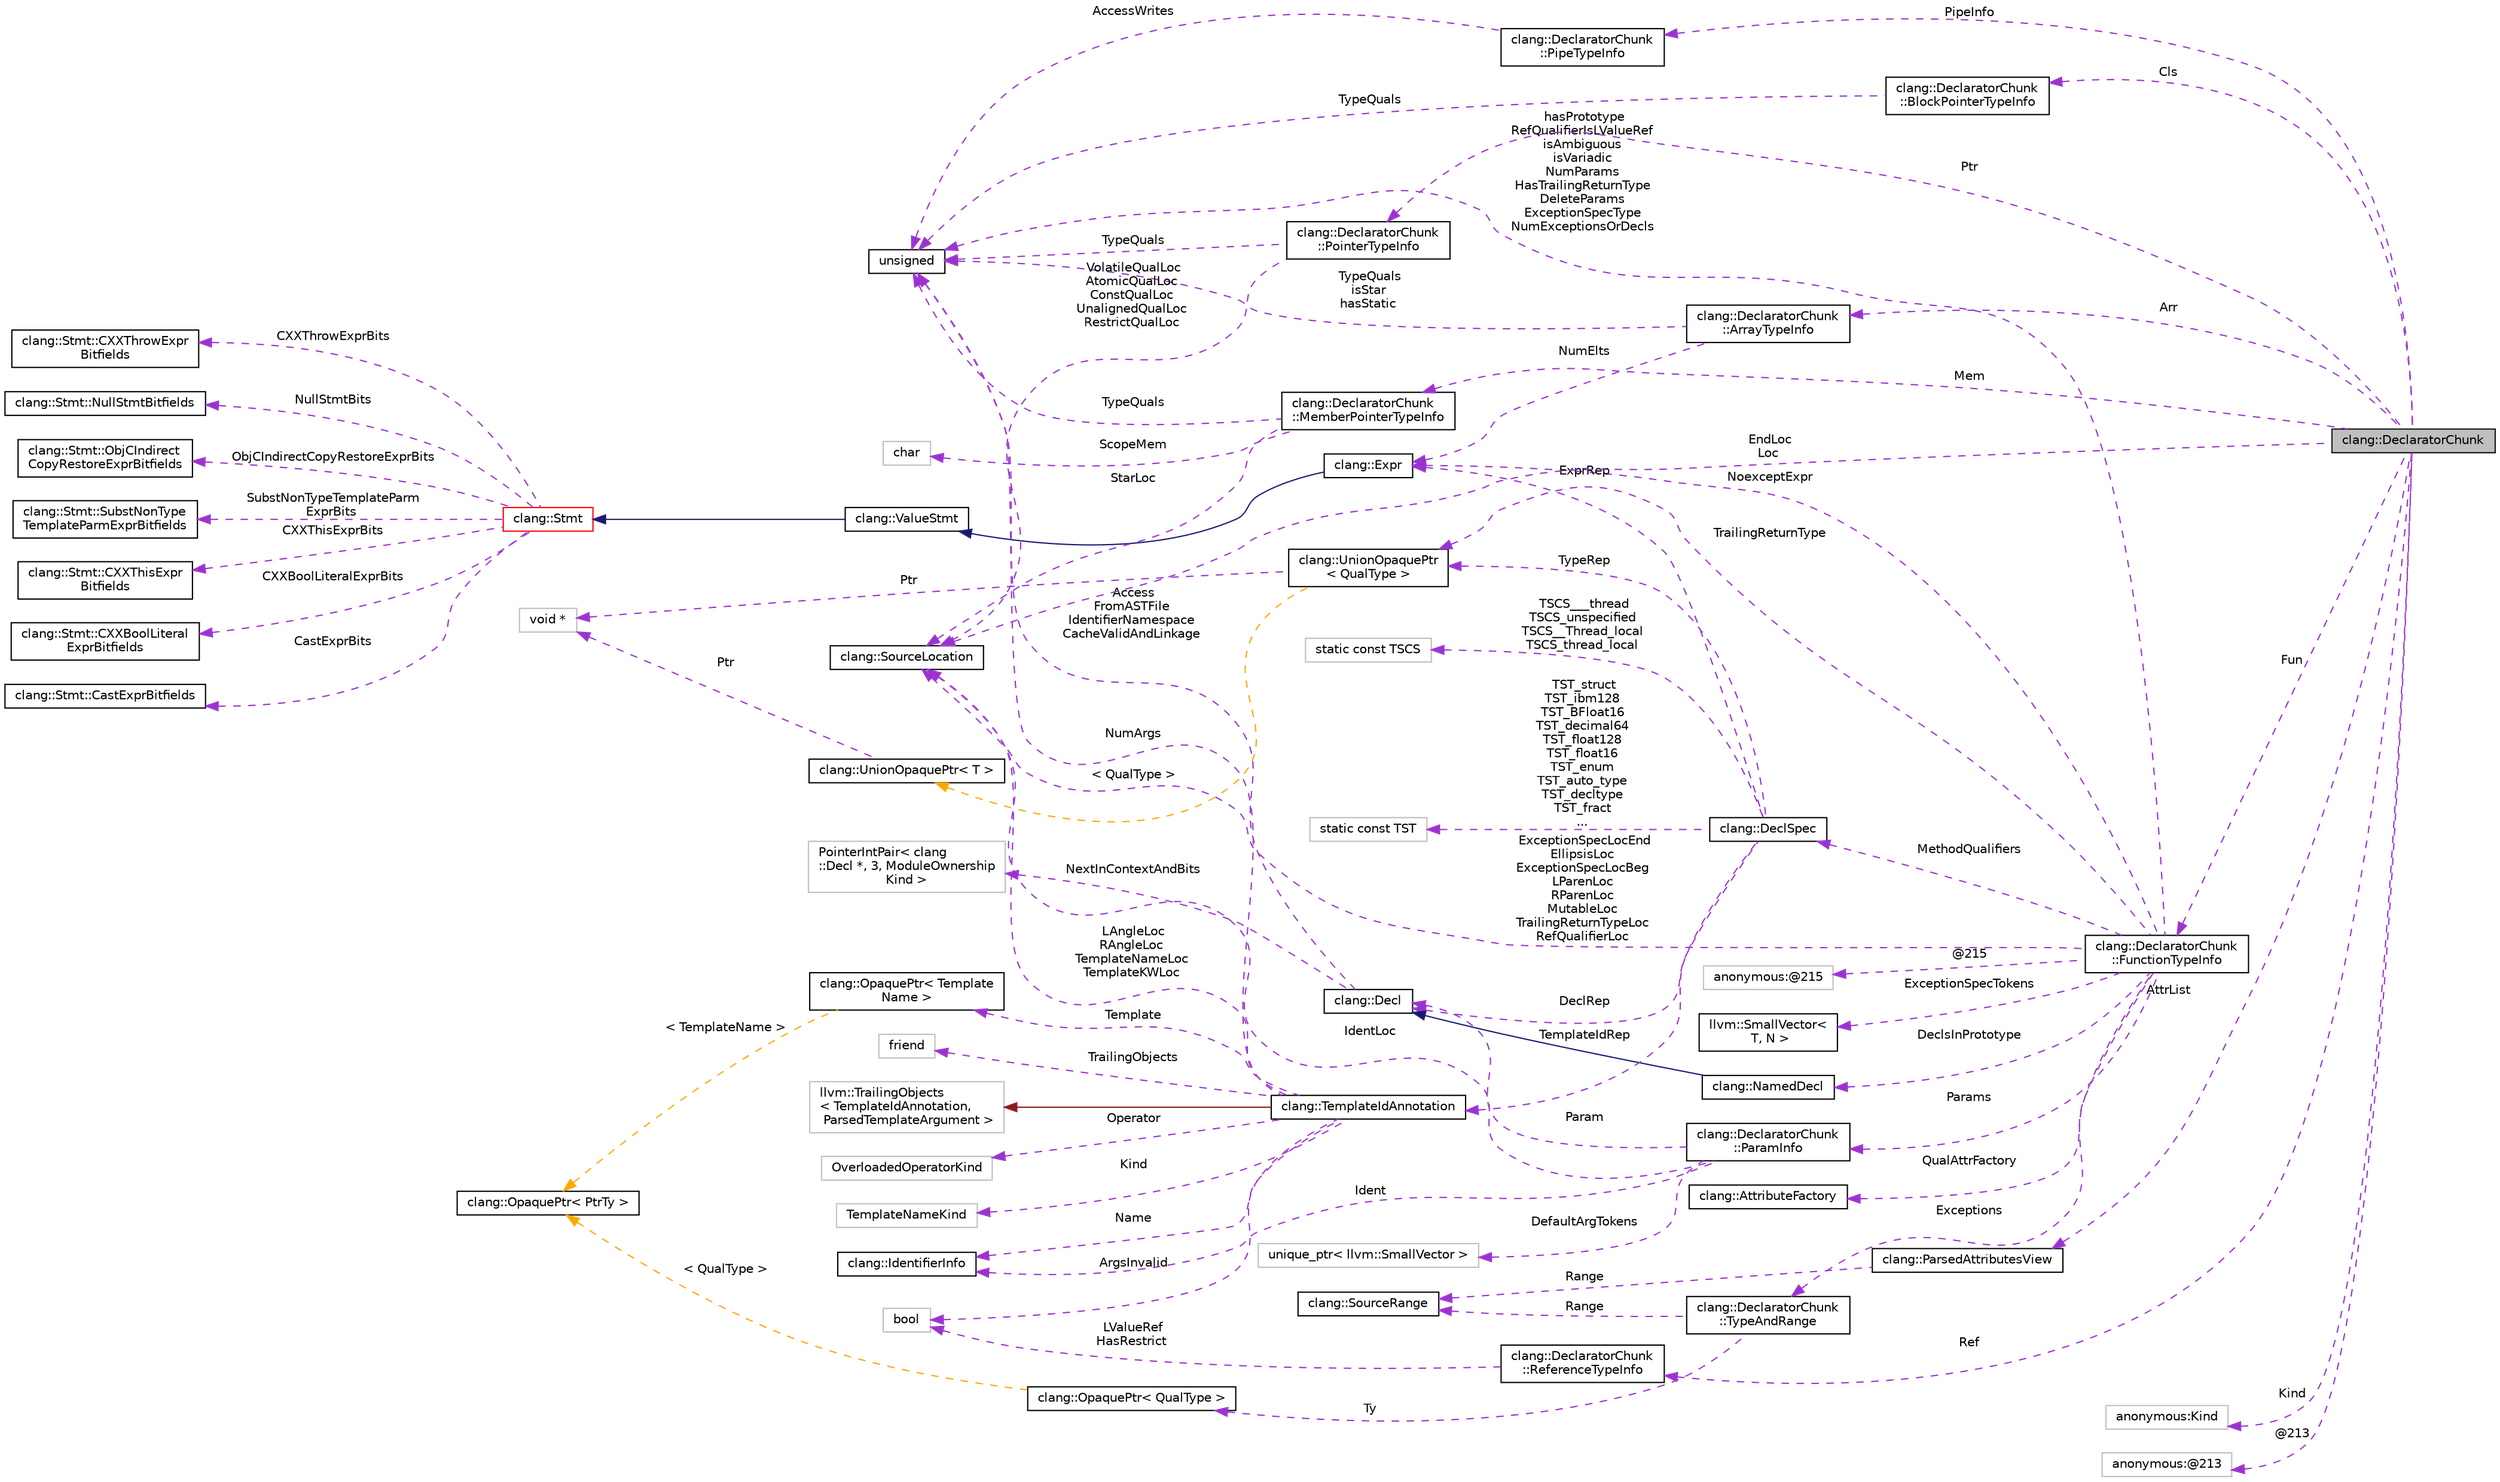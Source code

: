digraph "clang::DeclaratorChunk"
{
 // LATEX_PDF_SIZE
  bgcolor="transparent";
  edge [fontname="Helvetica",fontsize="10",labelfontname="Helvetica",labelfontsize="10"];
  node [fontname="Helvetica",fontsize="10",shape=record];
  rankdir="LR";
  Node1 [label="clang::DeclaratorChunk",height=0.2,width=0.4,color="black", fillcolor="grey75", style="filled", fontcolor="black",tooltip="One instance of this struct is used for each type in a declarator that is parsed."];
  Node2 -> Node1 [dir="back",color="darkorchid3",fontsize="10",style="dashed",label=" Arr" ,fontname="Helvetica"];
  Node2 [label="clang::DeclaratorChunk\l::ArrayTypeInfo",height=0.2,width=0.4,color="black",URL="$structclang_1_1DeclaratorChunk_1_1ArrayTypeInfo.html",tooltip=" "];
  Node3 -> Node2 [dir="back",color="darkorchid3",fontsize="10",style="dashed",label=" NumElts" ,fontname="Helvetica"];
  Node3 [label="clang::Expr",height=0.2,width=0.4,color="black",URL="$classclang_1_1Expr.html",tooltip="This represents one expression."];
  Node4 -> Node3 [dir="back",color="midnightblue",fontsize="10",style="solid",fontname="Helvetica"];
  Node4 [label="clang::ValueStmt",height=0.2,width=0.4,color="black",URL="$classclang_1_1ValueStmt.html",tooltip="Represents a statement that could possibly have a value and type."];
  Node5 -> Node4 [dir="back",color="midnightblue",fontsize="10",style="solid",fontname="Helvetica"];
  Node5 [label="clang::Stmt",height=0.2,width=0.4,color="red",URL="$classclang_1_1Stmt.html",tooltip="Stmt - This represents one statement."];
  Node6 -> Node5 [dir="back",color="darkorchid3",fontsize="10",style="dashed",label=" CXXThrowExprBits" ,fontname="Helvetica"];
  Node6 [label="clang::Stmt::CXXThrowExpr\lBitfields",height=0.2,width=0.4,color="black",URL="$classclang_1_1Stmt_1_1CXXThrowExprBitfields.html",tooltip=" "];
  Node7 -> Node5 [dir="back",color="darkorchid3",fontsize="10",style="dashed",label=" NullStmtBits" ,fontname="Helvetica"];
  Node7 [label="clang::Stmt::NullStmtBitfields",height=0.2,width=0.4,color="black",URL="$classclang_1_1Stmt_1_1NullStmtBitfields.html",tooltip=" "];
  Node8 -> Node5 [dir="back",color="darkorchid3",fontsize="10",style="dashed",label=" ObjCIndirectCopyRestoreExprBits" ,fontname="Helvetica"];
  Node8 [label="clang::Stmt::ObjCIndirect\lCopyRestoreExprBitfields",height=0.2,width=0.4,color="black",URL="$classclang_1_1Stmt_1_1ObjCIndirectCopyRestoreExprBitfields.html",tooltip=" "];
  Node9 -> Node5 [dir="back",color="darkorchid3",fontsize="10",style="dashed",label=" SubstNonTypeTemplateParm\lExprBits" ,fontname="Helvetica"];
  Node9 [label="clang::Stmt::SubstNonType\lTemplateParmExprBitfields",height=0.2,width=0.4,color="black",URL="$classclang_1_1Stmt_1_1SubstNonTypeTemplateParmExprBitfields.html",tooltip=" "];
  Node10 -> Node5 [dir="back",color="darkorchid3",fontsize="10",style="dashed",label=" CXXThisExprBits" ,fontname="Helvetica"];
  Node10 [label="clang::Stmt::CXXThisExpr\lBitfields",height=0.2,width=0.4,color="black",URL="$classclang_1_1Stmt_1_1CXXThisExprBitfields.html",tooltip=" "];
  Node11 -> Node5 [dir="back",color="darkorchid3",fontsize="10",style="dashed",label=" CXXBoolLiteralExprBits" ,fontname="Helvetica"];
  Node11 [label="clang::Stmt::CXXBoolLiteral\lExprBitfields",height=0.2,width=0.4,color="black",URL="$classclang_1_1Stmt_1_1CXXBoolLiteralExprBitfields.html",tooltip=" "];
  Node12 -> Node5 [dir="back",color="darkorchid3",fontsize="10",style="dashed",label=" CastExprBits" ,fontname="Helvetica"];
  Node12 [label="clang::Stmt::CastExprBitfields",height=0.2,width=0.4,color="black",URL="$classclang_1_1Stmt_1_1CastExprBitfields.html",tooltip=" "];
  Node69 -> Node2 [dir="back",color="darkorchid3",fontsize="10",style="dashed",label=" TypeQuals\nisStar\nhasStatic" ,fontname="Helvetica"];
  Node69 [label="unsigned",height=0.2,width=0.4,color="black",URL="$classunsigned.html",tooltip=" "];
  Node70 -> Node1 [dir="back",color="darkorchid3",fontsize="10",style="dashed",label=" Ref" ,fontname="Helvetica"];
  Node70 [label="clang::DeclaratorChunk\l::ReferenceTypeInfo",height=0.2,width=0.4,color="black",URL="$structclang_1_1DeclaratorChunk_1_1ReferenceTypeInfo.html",tooltip=" "];
  Node71 -> Node70 [dir="back",color="darkorchid3",fontsize="10",style="dashed",label=" LValueRef\nHasRestrict" ,fontname="Helvetica"];
  Node71 [label="bool",height=0.2,width=0.4,color="grey75",tooltip=" "];
  Node72 -> Node1 [dir="back",color="darkorchid3",fontsize="10",style="dashed",label=" EndLoc\nLoc" ,fontname="Helvetica"];
  Node72 [label="clang::SourceLocation",height=0.2,width=0.4,color="black",URL="$classclang_1_1SourceLocation.html",tooltip="Encodes a location in the source."];
  Node73 -> Node1 [dir="back",color="darkorchid3",fontsize="10",style="dashed",label=" PipeInfo" ,fontname="Helvetica"];
  Node73 [label="clang::DeclaratorChunk\l::PipeTypeInfo",height=0.2,width=0.4,color="black",URL="$structclang_1_1DeclaratorChunk_1_1PipeTypeInfo.html",tooltip=" "];
  Node69 -> Node73 [dir="back",color="darkorchid3",fontsize="10",style="dashed",label=" AccessWrites" ,fontname="Helvetica"];
  Node74 -> Node1 [dir="back",color="darkorchid3",fontsize="10",style="dashed",label=" Cls" ,fontname="Helvetica"];
  Node74 [label="clang::DeclaratorChunk\l::BlockPointerTypeInfo",height=0.2,width=0.4,color="black",URL="$structclang_1_1DeclaratorChunk_1_1BlockPointerTypeInfo.html",tooltip=" "];
  Node69 -> Node74 [dir="back",color="darkorchid3",fontsize="10",style="dashed",label=" TypeQuals" ,fontname="Helvetica"];
  Node75 -> Node1 [dir="back",color="darkorchid3",fontsize="10",style="dashed",label=" Mem" ,fontname="Helvetica"];
  Node75 [label="clang::DeclaratorChunk\l::MemberPointerTypeInfo",height=0.2,width=0.4,color="black",URL="$structclang_1_1DeclaratorChunk_1_1MemberPointerTypeInfo.html",tooltip=" "];
  Node72 -> Node75 [dir="back",color="darkorchid3",fontsize="10",style="dashed",label=" StarLoc" ,fontname="Helvetica"];
  Node76 -> Node75 [dir="back",color="darkorchid3",fontsize="10",style="dashed",label=" ScopeMem" ,fontname="Helvetica"];
  Node76 [label="char",height=0.2,width=0.4,color="grey75",tooltip=" "];
  Node69 -> Node75 [dir="back",color="darkorchid3",fontsize="10",style="dashed",label=" TypeQuals" ,fontname="Helvetica"];
  Node77 -> Node1 [dir="back",color="darkorchid3",fontsize="10",style="dashed",label=" Kind" ,fontname="Helvetica"];
  Node77 [label="anonymous:Kind",height=0.2,width=0.4,color="grey75",tooltip=" "];
  Node78 -> Node1 [dir="back",color="darkorchid3",fontsize="10",style="dashed",label=" @213" ,fontname="Helvetica"];
  Node78 [label="anonymous:@213",height=0.2,width=0.4,color="grey75",tooltip=" "];
  Node79 -> Node1 [dir="back",color="darkorchid3",fontsize="10",style="dashed",label=" Ptr" ,fontname="Helvetica"];
  Node79 [label="clang::DeclaratorChunk\l::PointerTypeInfo",height=0.2,width=0.4,color="black",URL="$structclang_1_1DeclaratorChunk_1_1PointerTypeInfo.html",tooltip=" "];
  Node72 -> Node79 [dir="back",color="darkorchid3",fontsize="10",style="dashed",label=" VolatileQualLoc\nAtomicQualLoc\nConstQualLoc\nUnalignedQualLoc\nRestrictQualLoc" ,fontname="Helvetica"];
  Node69 -> Node79 [dir="back",color="darkorchid3",fontsize="10",style="dashed",label=" TypeQuals" ,fontname="Helvetica"];
  Node80 -> Node1 [dir="back",color="darkorchid3",fontsize="10",style="dashed",label=" Fun" ,fontname="Helvetica"];
  Node80 [label="clang::DeclaratorChunk\l::FunctionTypeInfo",height=0.2,width=0.4,color="black",URL="$structclang_1_1DeclaratorChunk_1_1FunctionTypeInfo.html",tooltip=" "];
  Node81 -> Node80 [dir="back",color="darkorchid3",fontsize="10",style="dashed",label=" MethodQualifiers" ,fontname="Helvetica"];
  Node81 [label="clang::DeclSpec",height=0.2,width=0.4,color="black",URL="$classclang_1_1DeclSpec.html",tooltip="Captures information about \"declaration specifiers\"."];
  Node82 -> Node81 [dir="back",color="darkorchid3",fontsize="10",style="dashed",label=" TSCS___thread\nTSCS_unspecified\nTSCS__Thread_local\nTSCS_thread_local" ,fontname="Helvetica"];
  Node82 [label="static const TSCS",height=0.2,width=0.4,color="grey75",tooltip=" "];
  Node3 -> Node81 [dir="back",color="darkorchid3",fontsize="10",style="dashed",label=" ExprRep" ,fontname="Helvetica"];
  Node83 -> Node81 [dir="back",color="darkorchid3",fontsize="10",style="dashed",label=" DeclRep" ,fontname="Helvetica"];
  Node83 [label="clang::Decl",height=0.2,width=0.4,color="black",URL="$classclang_1_1Decl.html",tooltip="Decl - This represents one declaration (or definition), e.g."];
  Node84 -> Node83 [dir="back",color="darkorchid3",fontsize="10",style="dashed",label=" NextInContextAndBits" ,fontname="Helvetica"];
  Node84 [label="PointerIntPair\< clang\l::Decl *, 3, ModuleOwnership\lKind \>",height=0.2,width=0.4,color="grey75",tooltip=" "];
  Node69 -> Node83 [dir="back",color="darkorchid3",fontsize="10",style="dashed",label=" Access\nFromASTFile\nIdentifierNamespace\nCacheValidAndLinkage" ,fontname="Helvetica"];
  Node85 -> Node81 [dir="back",color="darkorchid3",fontsize="10",style="dashed",label=" TypeRep" ,fontname="Helvetica"];
  Node85 [label="clang::UnionOpaquePtr\l\< QualType \>",height=0.2,width=0.4,color="black",URL="$structclang_1_1UnionOpaquePtr.html",tooltip=" "];
  Node86 -> Node85 [dir="back",color="darkorchid3",fontsize="10",style="dashed",label=" Ptr" ,fontname="Helvetica"];
  Node86 [label="void *",height=0.2,width=0.4,color="grey75",tooltip=" "];
  Node87 -> Node85 [dir="back",color="orange",fontsize="10",style="dashed",label=" \< QualType \>" ,fontname="Helvetica"];
  Node87 [label="clang::UnionOpaquePtr\< T \>",height=0.2,width=0.4,color="black",URL="$structclang_1_1UnionOpaquePtr.html",tooltip="UnionOpaquePtr - A version of OpaquePtr suitable for membership in a union."];
  Node86 -> Node87 [dir="back",color="darkorchid3",fontsize="10",style="dashed",label=" Ptr" ,fontname="Helvetica"];
  Node88 -> Node81 [dir="back",color="darkorchid3",fontsize="10",style="dashed",label=" TemplateIdRep" ,fontname="Helvetica"];
  Node88 [label="clang::TemplateIdAnnotation",height=0.2,width=0.4,color="black",URL="$structclang_1_1TemplateIdAnnotation.html",tooltip="Information about a template-id annotation token."];
  Node89 -> Node88 [dir="back",color="firebrick4",fontsize="10",style="solid",fontname="Helvetica"];
  Node89 [label="llvm::TrailingObjects\l\< TemplateIdAnnotation,\l ParsedTemplateArgument \>",height=0.2,width=0.4,color="grey75",tooltip=" "];
  Node72 -> Node88 [dir="back",color="darkorchid3",fontsize="10",style="dashed",label=" LAngleLoc\nRAngleLoc\nTemplateNameLoc\nTemplateKWLoc" ,fontname="Helvetica"];
  Node90 -> Node88 [dir="back",color="darkorchid3",fontsize="10",style="dashed",label=" Operator" ,fontname="Helvetica"];
  Node90 [label="OverloadedOperatorKind",height=0.2,width=0.4,color="grey75",tooltip=" "];
  Node71 -> Node88 [dir="back",color="darkorchid3",fontsize="10",style="dashed",label=" ArgsInvalid" ,fontname="Helvetica"];
  Node91 -> Node88 [dir="back",color="darkorchid3",fontsize="10",style="dashed",label=" Name" ,fontname="Helvetica"];
  Node91 [label="clang::IdentifierInfo",height=0.2,width=0.4,color="black",URL="$classclang_1_1IdentifierInfo.html",tooltip="One of these records is kept for each identifier that is lexed."];
  Node69 -> Node88 [dir="back",color="darkorchid3",fontsize="10",style="dashed",label=" NumArgs" ,fontname="Helvetica"];
  Node92 -> Node88 [dir="back",color="darkorchid3",fontsize="10",style="dashed",label=" Kind" ,fontname="Helvetica"];
  Node92 [label="TemplateNameKind",height=0.2,width=0.4,color="grey75",tooltip=" "];
  Node93 -> Node88 [dir="back",color="darkorchid3",fontsize="10",style="dashed",label=" Template" ,fontname="Helvetica"];
  Node93 [label="clang::OpaquePtr\< Template\lName \>",height=0.2,width=0.4,color="black",URL="$classclang_1_1OpaquePtr.html",tooltip=" "];
  Node94 -> Node93 [dir="back",color="orange",fontsize="10",style="dashed",label=" \< TemplateName \>" ,fontname="Helvetica"];
  Node94 [label="clang::OpaquePtr\< PtrTy \>",height=0.2,width=0.4,color="black",URL="$classclang_1_1OpaquePtr.html",tooltip="Wrapper for void* pointer."];
  Node95 -> Node88 [dir="back",color="darkorchid3",fontsize="10",style="dashed",label=" TrailingObjects" ,fontname="Helvetica"];
  Node95 [label="friend",height=0.2,width=0.4,color="grey75",tooltip=" "];
  Node96 -> Node81 [dir="back",color="darkorchid3",fontsize="10",style="dashed",label=" TST_struct\nTST_ibm128\nTST_BFloat16\nTST_decimal64\nTST_float128\nTST_float16\nTST_enum\nTST_auto_type\nTST_decltype\nTST_fract\n..." ,fontname="Helvetica"];
  Node96 [label="static const TST",height=0.2,width=0.4,color="grey75",tooltip=" "];
  Node72 -> Node80 [dir="back",color="darkorchid3",fontsize="10",style="dashed",label=" ExceptionSpecLocEnd\nEllipsisLoc\nExceptionSpecLocBeg\nLParenLoc\nRParenLoc\nMutableLoc\nTrailingReturnTypeLoc\nRefQualifierLoc" ,fontname="Helvetica"];
  Node97 -> Node80 [dir="back",color="darkorchid3",fontsize="10",style="dashed",label=" Params" ,fontname="Helvetica"];
  Node97 [label="clang::DeclaratorChunk\l::ParamInfo",height=0.2,width=0.4,color="black",URL="$structclang_1_1DeclaratorChunk_1_1ParamInfo.html",tooltip="ParamInfo - An array of paraminfo objects is allocated whenever a function declarator is parsed."];
  Node72 -> Node97 [dir="back",color="darkorchid3",fontsize="10",style="dashed",label=" IdentLoc" ,fontname="Helvetica"];
  Node98 -> Node97 [dir="back",color="darkorchid3",fontsize="10",style="dashed",label=" DefaultArgTokens" ,fontname="Helvetica"];
  Node98 [label="unique_ptr\< llvm::SmallVector \>",height=0.2,width=0.4,color="grey75",tooltip=" "];
  Node91 -> Node97 [dir="back",color="darkorchid3",fontsize="10",style="dashed",label=" Ident" ,fontname="Helvetica"];
  Node83 -> Node97 [dir="back",color="darkorchid3",fontsize="10",style="dashed",label=" Param" ,fontname="Helvetica"];
  Node99 -> Node80 [dir="back",color="darkorchid3",fontsize="10",style="dashed",label=" @215" ,fontname="Helvetica"];
  Node99 [label="anonymous:@215",height=0.2,width=0.4,color="grey75",tooltip=" "];
  Node100 -> Node80 [dir="back",color="darkorchid3",fontsize="10",style="dashed",label=" DeclsInPrototype" ,fontname="Helvetica"];
  Node100 [label="clang::NamedDecl",height=0.2,width=0.4,color="black",URL="$classclang_1_1NamedDecl.html",tooltip="This represents a decl that may have a name."];
  Node83 -> Node100 [dir="back",color="midnightblue",fontsize="10",style="solid",fontname="Helvetica"];
  Node3 -> Node80 [dir="back",color="darkorchid3",fontsize="10",style="dashed",label=" NoexceptExpr" ,fontname="Helvetica"];
  Node85 -> Node80 [dir="back",color="darkorchid3",fontsize="10",style="dashed",label=" TrailingReturnType" ,fontname="Helvetica"];
  Node101 -> Node80 [dir="back",color="darkorchid3",fontsize="10",style="dashed",label=" ExceptionSpecTokens" ,fontname="Helvetica"];
  Node101 [label="llvm::SmallVector\<\l T, N \>",height=0.2,width=0.4,color="black",URL="$classllvm_1_1SmallVector.html",tooltip=" "];
  Node102 -> Node80 [dir="back",color="darkorchid3",fontsize="10",style="dashed",label=" Exceptions" ,fontname="Helvetica"];
  Node102 [label="clang::DeclaratorChunk\l::TypeAndRange",height=0.2,width=0.4,color="black",URL="$structclang_1_1DeclaratorChunk_1_1TypeAndRange.html",tooltip=" "];
  Node103 -> Node102 [dir="back",color="darkorchid3",fontsize="10",style="dashed",label=" Range" ,fontname="Helvetica"];
  Node103 [label="clang::SourceRange",height=0.2,width=0.4,color="black",URL="$classclang_1_1SourceRange.html",tooltip="A trivial tuple used to represent a source range."];
  Node104 -> Node102 [dir="back",color="darkorchid3",fontsize="10",style="dashed",label=" Ty" ,fontname="Helvetica"];
  Node104 [label="clang::OpaquePtr\< QualType \>",height=0.2,width=0.4,color="black",URL="$classclang_1_1OpaquePtr.html",tooltip=" "];
  Node94 -> Node104 [dir="back",color="orange",fontsize="10",style="dashed",label=" \< QualType \>" ,fontname="Helvetica"];
  Node105 -> Node80 [dir="back",color="darkorchid3",fontsize="10",style="dashed",label=" QualAttrFactory" ,fontname="Helvetica"];
  Node105 [label="clang::AttributeFactory",height=0.2,width=0.4,color="black",URL="$classclang_1_1AttributeFactory.html",tooltip="A factory, from which one makes pools, from which one creates individual attributes which are dealloc..."];
  Node69 -> Node80 [dir="back",color="darkorchid3",fontsize="10",style="dashed",label=" hasPrototype\nRefQualifierIsLValueRef\nisAmbiguous\nisVariadic\nNumParams\nHasTrailingReturnType\nDeleteParams\nExceptionSpecType\nNumExceptionsOrDecls" ,fontname="Helvetica"];
  Node106 -> Node1 [dir="back",color="darkorchid3",fontsize="10",style="dashed",label=" AttrList" ,fontname="Helvetica"];
  Node106 [label="clang::ParsedAttributesView",height=0.2,width=0.4,color="black",URL="$classclang_1_1ParsedAttributesView.html",tooltip=" "];
  Node103 -> Node106 [dir="back",color="darkorchid3",fontsize="10",style="dashed",label=" Range" ,fontname="Helvetica"];
}
